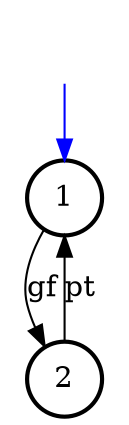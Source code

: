 digraph Image {overlap=scale;node [shape=circle, style=bold, constraint=false];"_1" [peripheries=1,label="1"];"_1" -> "_2" [label="gf"]"_2" [peripheries=1,label="2"];"_2" -> "_1" [label="pt"]node [shape=plaintext];" "-> "_1" [color=blue];}